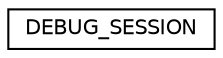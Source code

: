 digraph "Graphical Class Hierarchy"
{
  edge [fontname="Helvetica",fontsize="10",labelfontname="Helvetica",labelfontsize="10"];
  node [fontname="Helvetica",fontsize="10",shape=record];
  rankdir="LR";
  Node1 [label="DEBUG_SESSION",height=0.2,width=0.4,color="black", fillcolor="white", style="filled",URL="$struct_d_e_b_u_g___s_e_s_s_i_o_n.html"];
}
